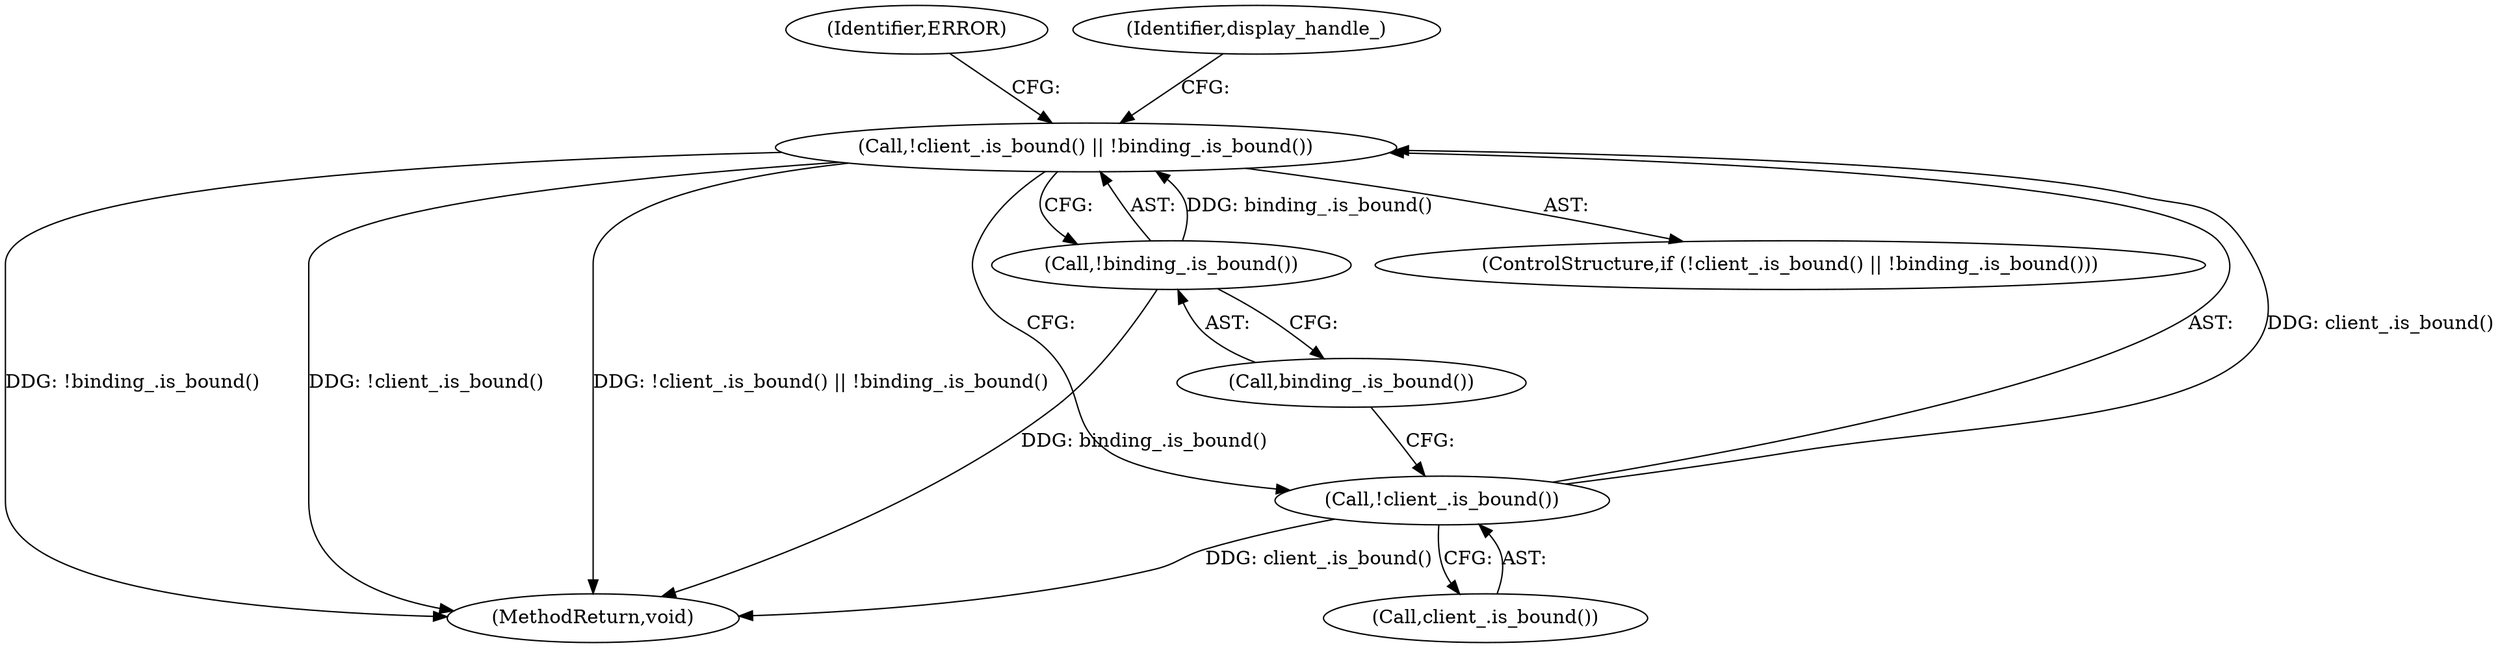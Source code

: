 digraph "1_Chrome_2706470a422dec8f4ae2538e80f0e7e3c4f4f7f6_6@del" {
"1000104" [label="(Call,!client_.is_bound() || !binding_.is_bound())"];
"1000105" [label="(Call,!client_.is_bound())"];
"1000107" [label="(Call,!binding_.is_bound())"];
"1000112" [label="(Identifier,ERROR)"];
"1000118" [label="(Identifier,display_handle_)"];
"1000146" [label="(MethodReturn,void)"];
"1000106" [label="(Call,client_.is_bound())"];
"1000104" [label="(Call,!client_.is_bound() || !binding_.is_bound())"];
"1000107" [label="(Call,!binding_.is_bound())"];
"1000105" [label="(Call,!client_.is_bound())"];
"1000103" [label="(ControlStructure,if (!client_.is_bound() || !binding_.is_bound()))"];
"1000108" [label="(Call,binding_.is_bound())"];
"1000104" -> "1000103"  [label="AST: "];
"1000104" -> "1000105"  [label="CFG: "];
"1000104" -> "1000107"  [label="CFG: "];
"1000105" -> "1000104"  [label="AST: "];
"1000107" -> "1000104"  [label="AST: "];
"1000112" -> "1000104"  [label="CFG: "];
"1000118" -> "1000104"  [label="CFG: "];
"1000104" -> "1000146"  [label="DDG: !binding_.is_bound()"];
"1000104" -> "1000146"  [label="DDG: !client_.is_bound() || !binding_.is_bound()"];
"1000104" -> "1000146"  [label="DDG: !client_.is_bound()"];
"1000105" -> "1000104"  [label="DDG: client_.is_bound()"];
"1000107" -> "1000104"  [label="DDG: binding_.is_bound()"];
"1000105" -> "1000106"  [label="CFG: "];
"1000106" -> "1000105"  [label="AST: "];
"1000108" -> "1000105"  [label="CFG: "];
"1000105" -> "1000146"  [label="DDG: client_.is_bound()"];
"1000107" -> "1000108"  [label="CFG: "];
"1000108" -> "1000107"  [label="AST: "];
"1000107" -> "1000146"  [label="DDG: binding_.is_bound()"];
}
